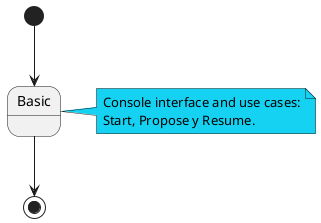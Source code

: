 @startuml versions

state "Basic" as Básica

[*] --> Básica
Básica --> [*]

note right of Básica #15D2F3
  Console interface and use cases:
  Start, Propose y Resume.
end note

@enduml